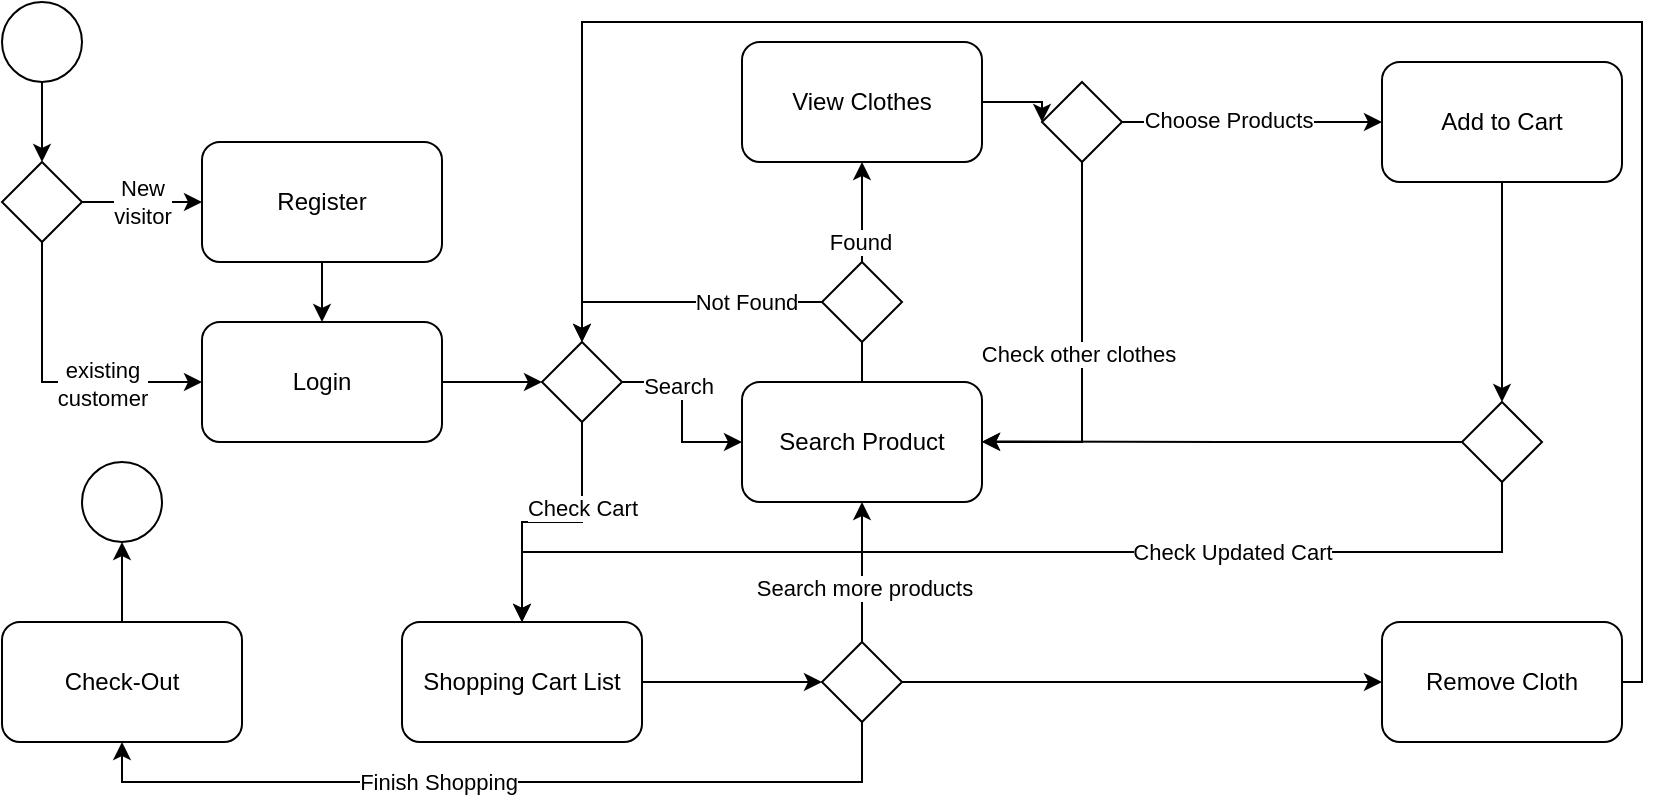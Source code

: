 <mxfile version="21.1.8" type="device">
  <diagram name="Page-1" id="-vhVQeRAKBq5eTaKEK6-">
    <mxGraphModel dx="868" dy="2012" grid="1" gridSize="10" guides="1" tooltips="1" connect="1" arrows="1" fold="1" page="1" pageScale="1" pageWidth="827" pageHeight="1169" math="0" shadow="0">
      <root>
        <mxCell id="0" />
        <mxCell id="1" parent="0" />
        <mxCell id="qhMM-nUoxDcFUyitSMfE-1" value="" style="ellipse;whiteSpace=wrap;html=1;aspect=fixed;" vertex="1" parent="1">
          <mxGeometry y="-30" width="40" height="40" as="geometry" />
        </mxCell>
        <mxCell id="qhMM-nUoxDcFUyitSMfE-46" style="edgeStyle=orthogonalEdgeStyle;rounded=0;orthogonalLoop=1;jettySize=auto;html=1;exitX=0.5;exitY=1;exitDx=0;exitDy=0;entryX=0;entryY=0.5;entryDx=0;entryDy=0;" edge="1" parent="1" source="qhMM-nUoxDcFUyitSMfE-2" target="qhMM-nUoxDcFUyitSMfE-4">
          <mxGeometry relative="1" as="geometry" />
        </mxCell>
        <mxCell id="qhMM-nUoxDcFUyitSMfE-47" value="existing&lt;br&gt;customer" style="edgeLabel;html=1;align=center;verticalAlign=middle;resizable=0;points=[];" vertex="1" connectable="0" parent="qhMM-nUoxDcFUyitSMfE-46">
          <mxGeometry x="-0.089" relative="1" as="geometry">
            <mxPoint x="30" y="2" as="offset" />
          </mxGeometry>
        </mxCell>
        <mxCell id="qhMM-nUoxDcFUyitSMfE-2" value="" style="rhombus;whiteSpace=wrap;html=1;" vertex="1" parent="1">
          <mxGeometry y="50" width="40" height="40" as="geometry" />
        </mxCell>
        <mxCell id="qhMM-nUoxDcFUyitSMfE-3" value="Register" style="rounded=1;whiteSpace=wrap;html=1;" vertex="1" parent="1">
          <mxGeometry x="100" y="40" width="120" height="60" as="geometry" />
        </mxCell>
        <mxCell id="qhMM-nUoxDcFUyitSMfE-15" style="edgeStyle=orthogonalEdgeStyle;rounded=0;orthogonalLoop=1;jettySize=auto;html=1;exitX=1;exitY=0.5;exitDx=0;exitDy=0;entryX=0;entryY=0.5;entryDx=0;entryDy=0;" edge="1" parent="1" source="qhMM-nUoxDcFUyitSMfE-4" target="qhMM-nUoxDcFUyitSMfE-12">
          <mxGeometry relative="1" as="geometry" />
        </mxCell>
        <mxCell id="qhMM-nUoxDcFUyitSMfE-4" value="Login" style="rounded=1;whiteSpace=wrap;html=1;" vertex="1" parent="1">
          <mxGeometry x="100" y="130" width="120" height="60" as="geometry" />
        </mxCell>
        <mxCell id="qhMM-nUoxDcFUyitSMfE-5" value="" style="endArrow=classic;html=1;rounded=0;exitX=0.5;exitY=1;exitDx=0;exitDy=0;entryX=0.5;entryY=0;entryDx=0;entryDy=0;" edge="1" parent="1" source="qhMM-nUoxDcFUyitSMfE-1" target="qhMM-nUoxDcFUyitSMfE-2">
          <mxGeometry width="50" height="50" relative="1" as="geometry">
            <mxPoint x="250" y="320" as="sourcePoint" />
            <mxPoint x="300" y="270" as="targetPoint" />
          </mxGeometry>
        </mxCell>
        <mxCell id="qhMM-nUoxDcFUyitSMfE-6" value="" style="endArrow=classic;html=1;rounded=0;exitX=1;exitY=0.5;exitDx=0;exitDy=0;entryX=0;entryY=0.5;entryDx=0;entryDy=0;" edge="1" parent="1" source="qhMM-nUoxDcFUyitSMfE-2" target="qhMM-nUoxDcFUyitSMfE-3">
          <mxGeometry width="50" height="50" relative="1" as="geometry">
            <mxPoint x="70" y="90" as="sourcePoint" />
            <mxPoint x="70" y="130" as="targetPoint" />
            <Array as="points">
              <mxPoint x="80" y="70" />
            </Array>
          </mxGeometry>
        </mxCell>
        <mxCell id="qhMM-nUoxDcFUyitSMfE-22" value="New&lt;br&gt;visitor" style="edgeLabel;html=1;align=center;verticalAlign=middle;resizable=0;points=[];" vertex="1" connectable="0" parent="qhMM-nUoxDcFUyitSMfE-6">
          <mxGeometry x="0.203" y="3" relative="1" as="geometry">
            <mxPoint x="-6" y="3" as="offset" />
          </mxGeometry>
        </mxCell>
        <mxCell id="qhMM-nUoxDcFUyitSMfE-10" value="" style="endArrow=classic;html=1;rounded=0;exitX=0.5;exitY=1;exitDx=0;exitDy=0;entryX=0.5;entryY=0;entryDx=0;entryDy=0;" edge="1" parent="1" source="qhMM-nUoxDcFUyitSMfE-3" target="qhMM-nUoxDcFUyitSMfE-4">
          <mxGeometry width="50" height="50" relative="1" as="geometry">
            <mxPoint x="250" y="310" as="sourcePoint" />
            <mxPoint x="300" y="260" as="targetPoint" />
          </mxGeometry>
        </mxCell>
        <mxCell id="qhMM-nUoxDcFUyitSMfE-16" style="edgeStyle=orthogonalEdgeStyle;rounded=0;orthogonalLoop=1;jettySize=auto;html=1;exitX=1;exitY=0.5;exitDx=0;exitDy=0;entryX=0;entryY=0.5;entryDx=0;entryDy=0;" edge="1" parent="1" source="qhMM-nUoxDcFUyitSMfE-12" target="qhMM-nUoxDcFUyitSMfE-13">
          <mxGeometry relative="1" as="geometry" />
        </mxCell>
        <mxCell id="qhMM-nUoxDcFUyitSMfE-52" value="Search" style="edgeLabel;html=1;align=center;verticalAlign=middle;resizable=0;points=[];" vertex="1" connectable="0" parent="qhMM-nUoxDcFUyitSMfE-16">
          <mxGeometry x="-0.38" y="-2" relative="1" as="geometry">
            <mxPoint as="offset" />
          </mxGeometry>
        </mxCell>
        <mxCell id="qhMM-nUoxDcFUyitSMfE-54" style="edgeStyle=orthogonalEdgeStyle;rounded=0;orthogonalLoop=1;jettySize=auto;html=1;exitX=0.5;exitY=1;exitDx=0;exitDy=0;entryX=0.5;entryY=0;entryDx=0;entryDy=0;" edge="1" parent="1" source="qhMM-nUoxDcFUyitSMfE-12" target="qhMM-nUoxDcFUyitSMfE-35">
          <mxGeometry relative="1" as="geometry" />
        </mxCell>
        <mxCell id="qhMM-nUoxDcFUyitSMfE-55" value="Check Cart" style="edgeLabel;html=1;align=center;verticalAlign=middle;resizable=0;points=[];" vertex="1" connectable="0" parent="qhMM-nUoxDcFUyitSMfE-54">
          <mxGeometry x="-0.349" relative="1" as="geometry">
            <mxPoint as="offset" />
          </mxGeometry>
        </mxCell>
        <mxCell id="qhMM-nUoxDcFUyitSMfE-12" value="" style="rhombus;whiteSpace=wrap;html=1;" vertex="1" parent="1">
          <mxGeometry x="270" y="140" width="40" height="40" as="geometry" />
        </mxCell>
        <mxCell id="qhMM-nUoxDcFUyitSMfE-19" style="edgeStyle=orthogonalEdgeStyle;rounded=0;orthogonalLoop=1;jettySize=auto;html=1;exitX=0.5;exitY=0;exitDx=0;exitDy=0;entryX=0.5;entryY=1;entryDx=0;entryDy=0;" edge="1" parent="1" source="qhMM-nUoxDcFUyitSMfE-13" target="qhMM-nUoxDcFUyitSMfE-14">
          <mxGeometry relative="1" as="geometry" />
        </mxCell>
        <mxCell id="qhMM-nUoxDcFUyitSMfE-48" value="Found" style="edgeLabel;html=1;align=center;verticalAlign=middle;resizable=0;points=[];" vertex="1" connectable="0" parent="qhMM-nUoxDcFUyitSMfE-19">
          <mxGeometry x="0.282" y="1" relative="1" as="geometry">
            <mxPoint as="offset" />
          </mxGeometry>
        </mxCell>
        <mxCell id="qhMM-nUoxDcFUyitSMfE-13" value="Search Product" style="rounded=1;whiteSpace=wrap;html=1;" vertex="1" parent="1">
          <mxGeometry x="370" y="160" width="120" height="60" as="geometry" />
        </mxCell>
        <mxCell id="qhMM-nUoxDcFUyitSMfE-28" style="edgeStyle=orthogonalEdgeStyle;rounded=0;orthogonalLoop=1;jettySize=auto;html=1;exitX=1;exitY=0.5;exitDx=0;exitDy=0;entryX=0;entryY=0.5;entryDx=0;entryDy=0;" edge="1" parent="1" source="qhMM-nUoxDcFUyitSMfE-14" target="qhMM-nUoxDcFUyitSMfE-25">
          <mxGeometry relative="1" as="geometry" />
        </mxCell>
        <mxCell id="qhMM-nUoxDcFUyitSMfE-14" value="View Clothes" style="rounded=1;whiteSpace=wrap;html=1;" vertex="1" parent="1">
          <mxGeometry x="370" y="-10" width="120" height="60" as="geometry" />
        </mxCell>
        <mxCell id="qhMM-nUoxDcFUyitSMfE-20" style="edgeStyle=orthogonalEdgeStyle;rounded=0;orthogonalLoop=1;jettySize=auto;html=1;exitX=0;exitY=0.5;exitDx=0;exitDy=0;entryX=0.5;entryY=0;entryDx=0;entryDy=0;" edge="1" parent="1" source="qhMM-nUoxDcFUyitSMfE-17" target="qhMM-nUoxDcFUyitSMfE-12">
          <mxGeometry relative="1" as="geometry" />
        </mxCell>
        <mxCell id="qhMM-nUoxDcFUyitSMfE-49" value="Not Found" style="edgeLabel;html=1;align=center;verticalAlign=middle;resizable=0;points=[];" vertex="1" connectable="0" parent="qhMM-nUoxDcFUyitSMfE-20">
          <mxGeometry x="-0.45" relative="1" as="geometry">
            <mxPoint as="offset" />
          </mxGeometry>
        </mxCell>
        <mxCell id="qhMM-nUoxDcFUyitSMfE-17" value="" style="rhombus;whiteSpace=wrap;html=1;" vertex="1" parent="1">
          <mxGeometry x="410" y="100" width="40" height="40" as="geometry" />
        </mxCell>
        <mxCell id="qhMM-nUoxDcFUyitSMfE-29" style="edgeStyle=orthogonalEdgeStyle;rounded=0;orthogonalLoop=1;jettySize=auto;html=1;exitX=0.5;exitY=1;exitDx=0;exitDy=0;entryX=1;entryY=0.5;entryDx=0;entryDy=0;" edge="1" parent="1" source="qhMM-nUoxDcFUyitSMfE-25" target="qhMM-nUoxDcFUyitSMfE-13">
          <mxGeometry relative="1" as="geometry" />
        </mxCell>
        <mxCell id="qhMM-nUoxDcFUyitSMfE-50" value="Check other clothes" style="edgeLabel;html=1;align=center;verticalAlign=middle;resizable=0;points=[];" vertex="1" connectable="0" parent="qhMM-nUoxDcFUyitSMfE-29">
          <mxGeometry x="0.003" y="-2" relative="1" as="geometry">
            <mxPoint as="offset" />
          </mxGeometry>
        </mxCell>
        <mxCell id="qhMM-nUoxDcFUyitSMfE-32" style="edgeStyle=orthogonalEdgeStyle;rounded=0;orthogonalLoop=1;jettySize=auto;html=1;exitX=1;exitY=0.5;exitDx=0;exitDy=0;entryX=0;entryY=0.5;entryDx=0;entryDy=0;" edge="1" parent="1" source="qhMM-nUoxDcFUyitSMfE-25" target="qhMM-nUoxDcFUyitSMfE-26">
          <mxGeometry relative="1" as="geometry" />
        </mxCell>
        <mxCell id="qhMM-nUoxDcFUyitSMfE-51" value="Choose Products" style="edgeLabel;html=1;align=center;verticalAlign=middle;resizable=0;points=[];" vertex="1" connectable="0" parent="qhMM-nUoxDcFUyitSMfE-32">
          <mxGeometry x="-0.182" y="1" relative="1" as="geometry">
            <mxPoint as="offset" />
          </mxGeometry>
        </mxCell>
        <mxCell id="qhMM-nUoxDcFUyitSMfE-25" value="" style="rhombus;whiteSpace=wrap;html=1;" vertex="1" parent="1">
          <mxGeometry x="520" y="10" width="40" height="40" as="geometry" />
        </mxCell>
        <mxCell id="qhMM-nUoxDcFUyitSMfE-31" style="edgeStyle=orthogonalEdgeStyle;rounded=0;orthogonalLoop=1;jettySize=auto;html=1;exitX=0.5;exitY=1;exitDx=0;exitDy=0;entryX=0.5;entryY=0;entryDx=0;entryDy=0;" edge="1" parent="1" source="qhMM-nUoxDcFUyitSMfE-26" target="qhMM-nUoxDcFUyitSMfE-27">
          <mxGeometry relative="1" as="geometry" />
        </mxCell>
        <mxCell id="qhMM-nUoxDcFUyitSMfE-26" value="Add to Cart" style="rounded=1;whiteSpace=wrap;html=1;" vertex="1" parent="1">
          <mxGeometry x="690" width="120" height="60" as="geometry" />
        </mxCell>
        <mxCell id="qhMM-nUoxDcFUyitSMfE-30" style="edgeStyle=orthogonalEdgeStyle;rounded=0;orthogonalLoop=1;jettySize=auto;html=1;exitX=0;exitY=0.5;exitDx=0;exitDy=0;" edge="1" parent="1" source="qhMM-nUoxDcFUyitSMfE-27">
          <mxGeometry relative="1" as="geometry">
            <mxPoint x="490" y="189.765" as="targetPoint" />
          </mxGeometry>
        </mxCell>
        <mxCell id="qhMM-nUoxDcFUyitSMfE-41" style="edgeStyle=orthogonalEdgeStyle;rounded=0;orthogonalLoop=1;jettySize=auto;html=1;exitX=0.5;exitY=1;exitDx=0;exitDy=0;entryX=0.5;entryY=0;entryDx=0;entryDy=0;" edge="1" parent="1" source="qhMM-nUoxDcFUyitSMfE-27" target="qhMM-nUoxDcFUyitSMfE-35">
          <mxGeometry relative="1" as="geometry" />
        </mxCell>
        <mxCell id="qhMM-nUoxDcFUyitSMfE-53" value="Check Updated Cart" style="edgeLabel;html=1;align=center;verticalAlign=middle;resizable=0;points=[];" vertex="1" connectable="0" parent="qhMM-nUoxDcFUyitSMfE-41">
          <mxGeometry x="-0.392" relative="1" as="geometry">
            <mxPoint as="offset" />
          </mxGeometry>
        </mxCell>
        <mxCell id="qhMM-nUoxDcFUyitSMfE-27" value="" style="rhombus;whiteSpace=wrap;html=1;" vertex="1" parent="1">
          <mxGeometry x="730" y="170" width="40" height="40" as="geometry" />
        </mxCell>
        <mxCell id="qhMM-nUoxDcFUyitSMfE-33" value="" style="ellipse;whiteSpace=wrap;html=1;aspect=fixed;" vertex="1" parent="1">
          <mxGeometry x="40" y="200" width="40" height="40" as="geometry" />
        </mxCell>
        <mxCell id="qhMM-nUoxDcFUyitSMfE-38" style="edgeStyle=orthogonalEdgeStyle;rounded=0;orthogonalLoop=1;jettySize=auto;html=1;exitX=0.5;exitY=0;exitDx=0;exitDy=0;entryX=0.5;entryY=1;entryDx=0;entryDy=0;" edge="1" parent="1" source="qhMM-nUoxDcFUyitSMfE-34" target="qhMM-nUoxDcFUyitSMfE-33">
          <mxGeometry relative="1" as="geometry" />
        </mxCell>
        <mxCell id="qhMM-nUoxDcFUyitSMfE-34" value="Check-Out" style="rounded=1;whiteSpace=wrap;html=1;" vertex="1" parent="1">
          <mxGeometry y="280" width="120" height="60" as="geometry" />
        </mxCell>
        <mxCell id="qhMM-nUoxDcFUyitSMfE-40" style="edgeStyle=orthogonalEdgeStyle;rounded=0;orthogonalLoop=1;jettySize=auto;html=1;exitX=1;exitY=0.5;exitDx=0;exitDy=0;entryX=0;entryY=0.5;entryDx=0;entryDy=0;" edge="1" parent="1" source="qhMM-nUoxDcFUyitSMfE-35" target="qhMM-nUoxDcFUyitSMfE-37">
          <mxGeometry relative="1" as="geometry" />
        </mxCell>
        <mxCell id="qhMM-nUoxDcFUyitSMfE-35" value="Shopping Cart List" style="rounded=1;whiteSpace=wrap;html=1;" vertex="1" parent="1">
          <mxGeometry x="200" y="280" width="120" height="60" as="geometry" />
        </mxCell>
        <mxCell id="qhMM-nUoxDcFUyitSMfE-44" style="edgeStyle=orthogonalEdgeStyle;rounded=0;orthogonalLoop=1;jettySize=auto;html=1;exitX=1;exitY=0.5;exitDx=0;exitDy=0;entryX=0.5;entryY=0;entryDx=0;entryDy=0;" edge="1" parent="1" source="qhMM-nUoxDcFUyitSMfE-36" target="qhMM-nUoxDcFUyitSMfE-12">
          <mxGeometry relative="1" as="geometry">
            <Array as="points">
              <mxPoint x="820" y="310" />
              <mxPoint x="820" y="-20" />
              <mxPoint x="290" y="-20" />
            </Array>
          </mxGeometry>
        </mxCell>
        <mxCell id="qhMM-nUoxDcFUyitSMfE-36" value="Remove Cloth" style="rounded=1;whiteSpace=wrap;html=1;" vertex="1" parent="1">
          <mxGeometry x="690" y="280" width="120" height="60" as="geometry" />
        </mxCell>
        <mxCell id="qhMM-nUoxDcFUyitSMfE-39" style="edgeStyle=orthogonalEdgeStyle;rounded=0;orthogonalLoop=1;jettySize=auto;html=1;exitX=0.5;exitY=1;exitDx=0;exitDy=0;entryX=0.5;entryY=1;entryDx=0;entryDy=0;" edge="1" parent="1" source="qhMM-nUoxDcFUyitSMfE-37" target="qhMM-nUoxDcFUyitSMfE-34">
          <mxGeometry relative="1" as="geometry" />
        </mxCell>
        <mxCell id="qhMM-nUoxDcFUyitSMfE-58" value="Finish Shopping" style="edgeLabel;html=1;align=center;verticalAlign=middle;resizable=0;points=[];" vertex="1" connectable="0" parent="qhMM-nUoxDcFUyitSMfE-39">
          <mxGeometry x="0.153" relative="1" as="geometry">
            <mxPoint as="offset" />
          </mxGeometry>
        </mxCell>
        <mxCell id="qhMM-nUoxDcFUyitSMfE-42" style="edgeStyle=orthogonalEdgeStyle;rounded=0;orthogonalLoop=1;jettySize=auto;html=1;exitX=0.5;exitY=0;exitDx=0;exitDy=0;entryX=0.5;entryY=1;entryDx=0;entryDy=0;" edge="1" parent="1" source="qhMM-nUoxDcFUyitSMfE-37" target="qhMM-nUoxDcFUyitSMfE-13">
          <mxGeometry relative="1" as="geometry" />
        </mxCell>
        <mxCell id="qhMM-nUoxDcFUyitSMfE-57" value="Search more products" style="edgeLabel;html=1;align=center;verticalAlign=middle;resizable=0;points=[];" vertex="1" connectable="0" parent="qhMM-nUoxDcFUyitSMfE-42">
          <mxGeometry x="-0.231" y="-1" relative="1" as="geometry">
            <mxPoint as="offset" />
          </mxGeometry>
        </mxCell>
        <mxCell id="qhMM-nUoxDcFUyitSMfE-43" style="edgeStyle=orthogonalEdgeStyle;rounded=0;orthogonalLoop=1;jettySize=auto;html=1;exitX=1;exitY=0.5;exitDx=0;exitDy=0;entryX=0;entryY=0.5;entryDx=0;entryDy=0;" edge="1" parent="1" source="qhMM-nUoxDcFUyitSMfE-37" target="qhMM-nUoxDcFUyitSMfE-36">
          <mxGeometry relative="1" as="geometry" />
        </mxCell>
        <mxCell id="qhMM-nUoxDcFUyitSMfE-37" value="" style="rhombus;whiteSpace=wrap;html=1;" vertex="1" parent="1">
          <mxGeometry x="410" y="290" width="40" height="40" as="geometry" />
        </mxCell>
      </root>
    </mxGraphModel>
  </diagram>
</mxfile>
